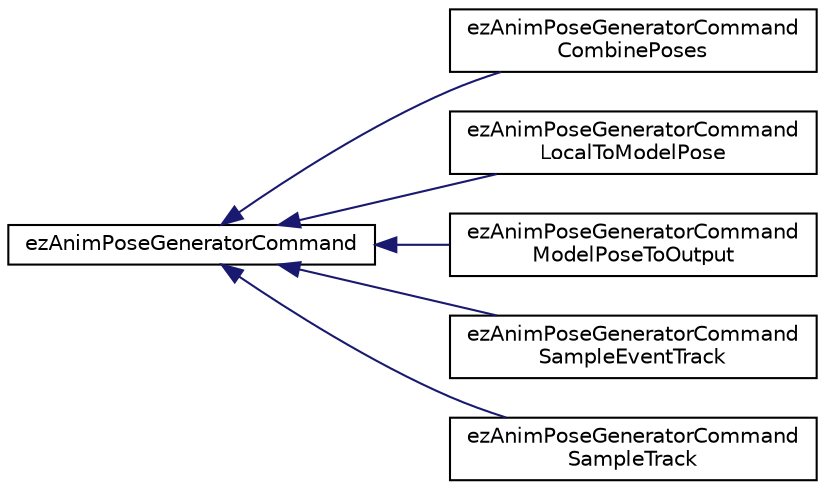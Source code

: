 digraph "Graphical Class Hierarchy"
{
 // LATEX_PDF_SIZE
  edge [fontname="Helvetica",fontsize="10",labelfontname="Helvetica",labelfontsize="10"];
  node [fontname="Helvetica",fontsize="10",shape=record];
  rankdir="LR";
  Node0 [label="ezAnimPoseGeneratorCommand",height=0.2,width=0.4,color="black", fillcolor="white", style="filled",URL="$d4/d1b/structez_anim_pose_generator_command.htm",tooltip="Base class for all pose generator commands."];
  Node0 -> Node1 [dir="back",color="midnightblue",fontsize="10",style="solid",fontname="Helvetica"];
  Node1 [label="ezAnimPoseGeneratorCommand\lCombinePoses",height=0.2,width=0.4,color="black", fillcolor="white", style="filled",URL="$da/dba/structez_anim_pose_generator_command_combine_poses.htm",tooltip="Combines all the local space poses that are given as input into one local pose."];
  Node0 -> Node2 [dir="back",color="midnightblue",fontsize="10",style="solid",fontname="Helvetica"];
  Node2 [label="ezAnimPoseGeneratorCommand\lLocalToModelPose",height=0.2,width=0.4,color="black", fillcolor="white", style="filled",URL="$d5/d70/structez_anim_pose_generator_command_local_to_model_pose.htm",tooltip="Accepts a single input in local space and converts it to model space."];
  Node0 -> Node3 [dir="back",color="midnightblue",fontsize="10",style="solid",fontname="Helvetica"];
  Node3 [label="ezAnimPoseGeneratorCommand\lModelPoseToOutput",height=0.2,width=0.4,color="black", fillcolor="white", style="filled",URL="$d1/d92/structez_anim_pose_generator_command_model_pose_to_output.htm",tooltip="Accepts a single input command that outputs a model space pose and forwards it to the ezGameObject fo..."];
  Node0 -> Node4 [dir="back",color="midnightblue",fontsize="10",style="solid",fontname="Helvetica"];
  Node4 [label="ezAnimPoseGeneratorCommand\lSampleEventTrack",height=0.2,width=0.4,color="black", fillcolor="white", style="filled",URL="$df/d88/structez_anim_pose_generator_command_sample_event_track.htm",tooltip="Samples the event track of an animation clip but doesn't generate an animation pose."];
  Node0 -> Node5 [dir="back",color="midnightblue",fontsize="10",style="solid",fontname="Helvetica"];
  Node5 [label="ezAnimPoseGeneratorCommand\lSampleTrack",height=0.2,width=0.4,color="black", fillcolor="white", style="filled",URL="$d7/d79/structez_anim_pose_generator_command_sample_track.htm",tooltip="Samples an animation clip at a given time and optionally also its event track."];
}
